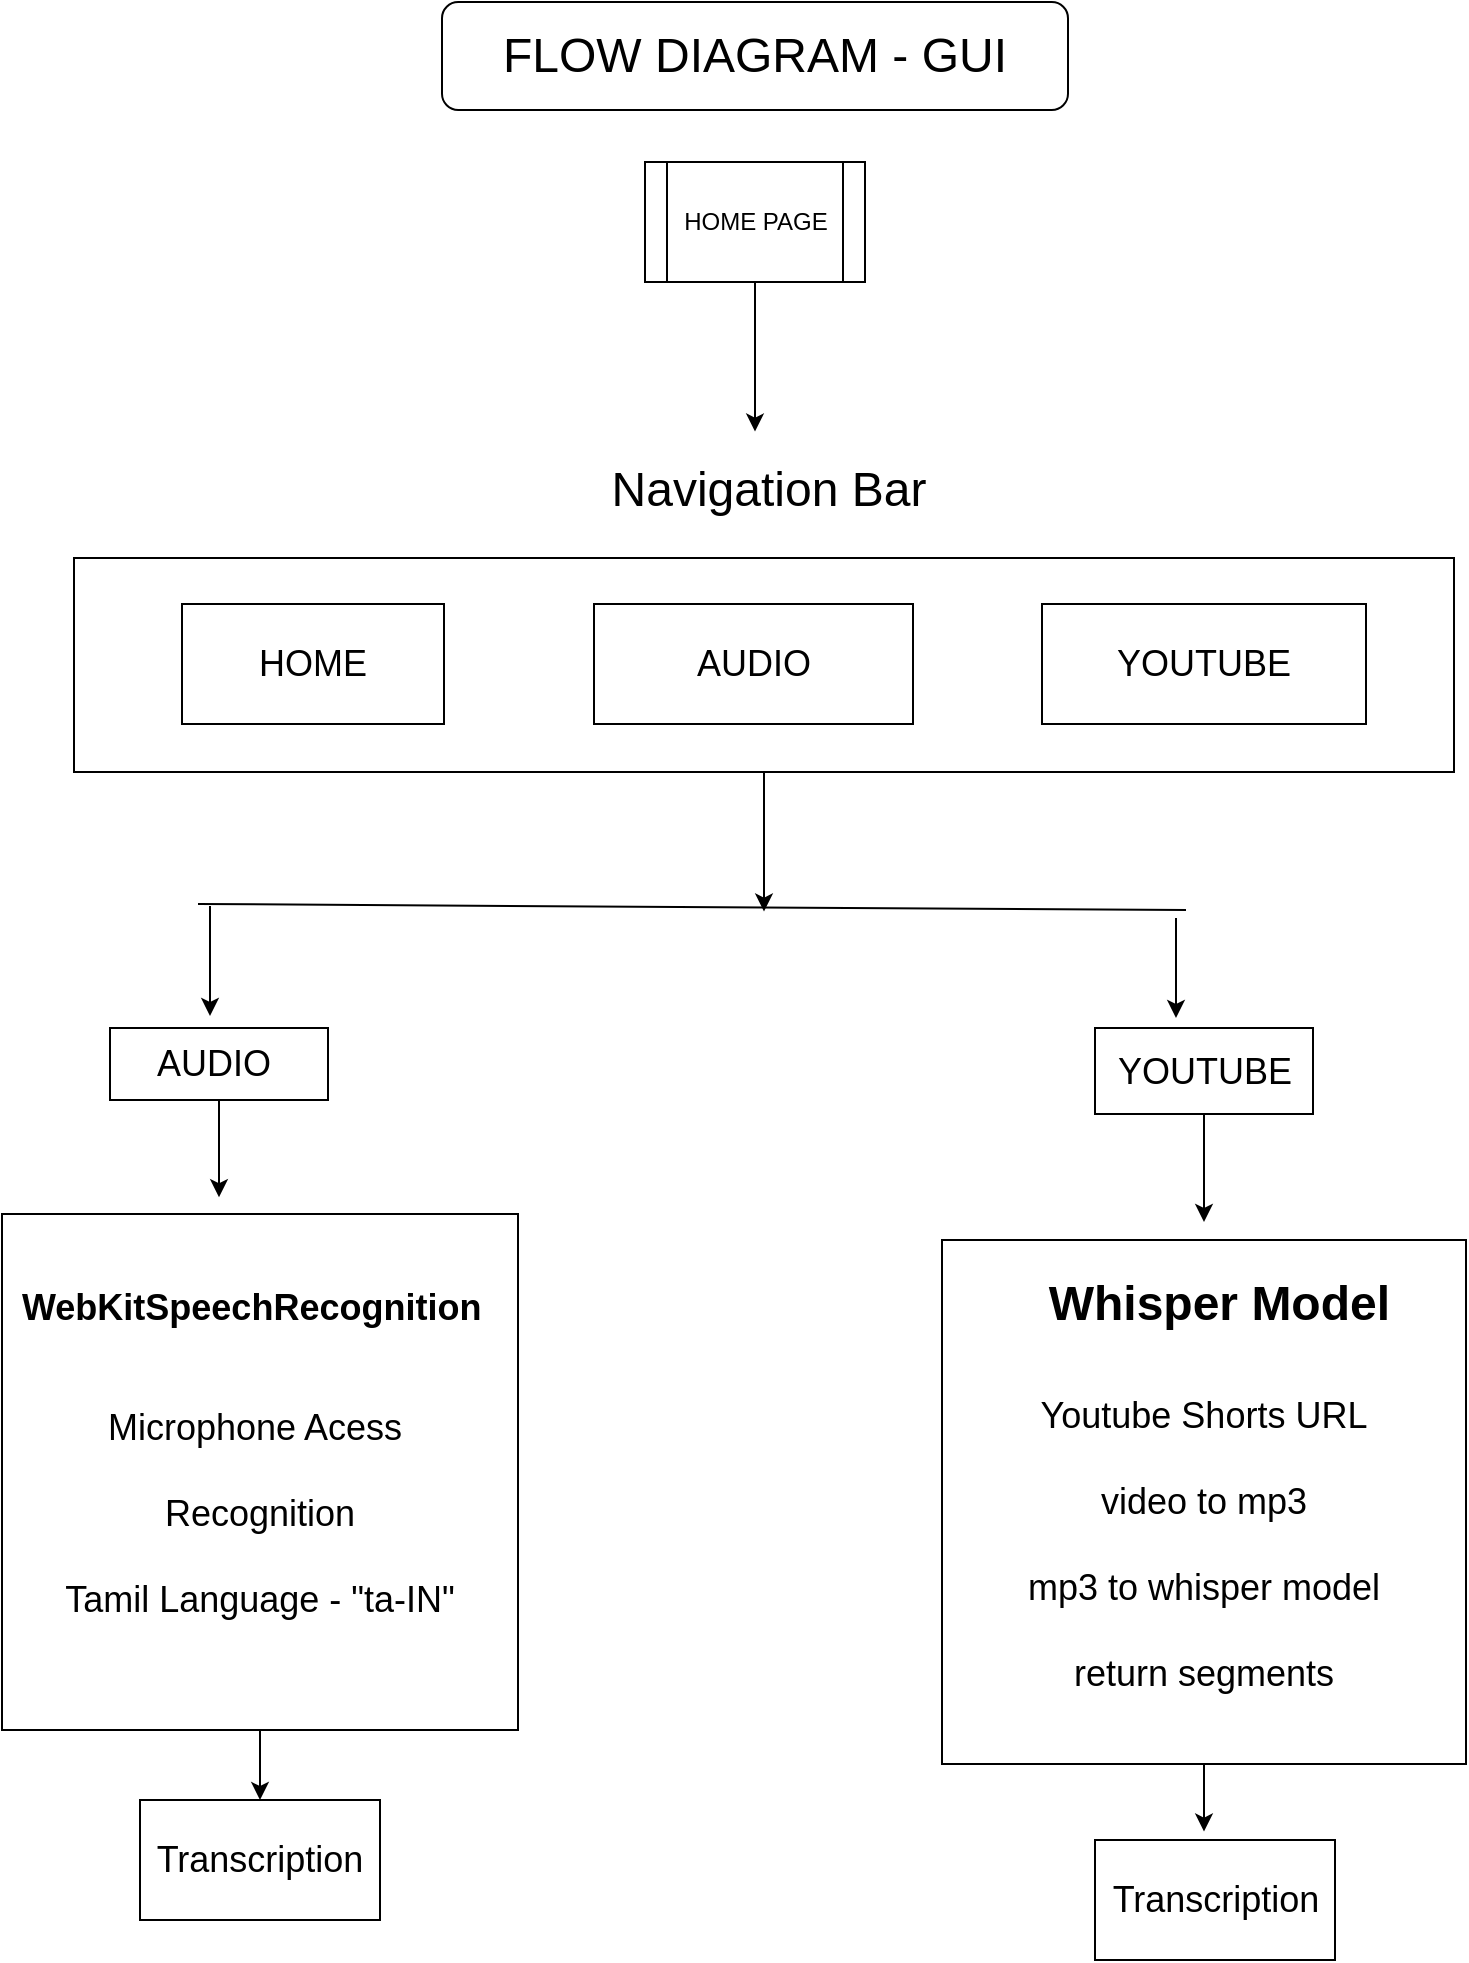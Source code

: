 <mxfile version="24.2.8" type="device">
  <diagram name="Page-1" id="GUUtIKl9vRL_AFnDjM-b">
    <mxGraphModel dx="1796" dy="813" grid="0" gridSize="10" guides="1" tooltips="1" connect="1" arrows="1" fold="1" page="1" pageScale="1" pageWidth="850" pageHeight="1100" math="0" shadow="0">
      <root>
        <mxCell id="0" />
        <mxCell id="1" parent="0" />
        <mxCell id="zbStcVT1LtuY0gi-xSpx-1" value="&lt;font style=&quot;font-size: 24px;&quot;&gt;FLOW DIAGRAM - GUI&lt;/font&gt;" style="rounded=1;whiteSpace=wrap;html=1;" parent="1" vertex="1">
          <mxGeometry x="285" y="33" width="313" height="54" as="geometry" />
        </mxCell>
        <mxCell id="zbStcVT1LtuY0gi-xSpx-26" style="edgeStyle=orthogonalEdgeStyle;rounded=0;orthogonalLoop=1;jettySize=auto;html=1;" parent="1" source="zbStcVT1LtuY0gi-xSpx-4" edge="1">
          <mxGeometry relative="1" as="geometry">
            <mxPoint x="446" y="487.762" as="targetPoint" />
          </mxGeometry>
        </mxCell>
        <mxCell id="zbStcVT1LtuY0gi-xSpx-4" value="" style="rounded=0;whiteSpace=wrap;html=1;" parent="1" vertex="1">
          <mxGeometry x="101" y="311" width="690" height="107" as="geometry" />
        </mxCell>
        <mxCell id="zbStcVT1LtuY0gi-xSpx-13" style="edgeStyle=orthogonalEdgeStyle;rounded=0;orthogonalLoop=1;jettySize=auto;html=1;" parent="1" source="zbStcVT1LtuY0gi-xSpx-6" edge="1">
          <mxGeometry relative="1" as="geometry">
            <mxPoint x="441.5" y="247.762" as="targetPoint" />
          </mxGeometry>
        </mxCell>
        <mxCell id="zbStcVT1LtuY0gi-xSpx-6" value="HOME PAGE" style="shape=process;whiteSpace=wrap;html=1;backgroundOutline=1;" parent="1" vertex="1">
          <mxGeometry x="386.5" y="113" width="110" height="60" as="geometry" />
        </mxCell>
        <mxCell id="zbStcVT1LtuY0gi-xSpx-21" value="&lt;font style=&quot;font-size: 18px;&quot;&gt;HOME&lt;/font&gt;" style="rounded=0;whiteSpace=wrap;html=1;" parent="1" vertex="1">
          <mxGeometry x="155" y="334" width="131" height="60" as="geometry" />
        </mxCell>
        <mxCell id="zbStcVT1LtuY0gi-xSpx-22" value="&lt;font style=&quot;font-size: 18px;&quot;&gt;AUDIO&lt;/font&gt;" style="rounded=0;whiteSpace=wrap;html=1;" parent="1" vertex="1">
          <mxGeometry x="361" y="334" width="159.5" height="60" as="geometry" />
        </mxCell>
        <mxCell id="zbStcVT1LtuY0gi-xSpx-23" value="&lt;font style=&quot;font-size: 18px;&quot;&gt;YOUTUBE&lt;/font&gt;" style="rounded=0;whiteSpace=wrap;html=1;" parent="1" vertex="1">
          <mxGeometry x="585" y="334" width="162" height="60" as="geometry" />
        </mxCell>
        <mxCell id="zbStcVT1LtuY0gi-xSpx-24" value="&lt;font style=&quot;font-size: 24px;&quot;&gt;Navigation Bar&lt;/font&gt;" style="text;html=1;align=center;verticalAlign=middle;whiteSpace=wrap;rounded=0;" parent="1" vertex="1">
          <mxGeometry x="358" y="262" width="180.5" height="30" as="geometry" />
        </mxCell>
        <mxCell id="zbStcVT1LtuY0gi-xSpx-27" value="" style="endArrow=none;html=1;rounded=0;" parent="1" edge="1">
          <mxGeometry width="50" height="50" relative="1" as="geometry">
            <mxPoint x="163" y="484" as="sourcePoint" />
            <mxPoint x="657" y="487" as="targetPoint" />
          </mxGeometry>
        </mxCell>
        <mxCell id="zbStcVT1LtuY0gi-xSpx-28" value="" style="endArrow=classic;html=1;rounded=0;" parent="1" edge="1">
          <mxGeometry width="50" height="50" relative="1" as="geometry">
            <mxPoint x="169" y="485" as="sourcePoint" />
            <mxPoint x="169" y="540" as="targetPoint" />
          </mxGeometry>
        </mxCell>
        <mxCell id="zbStcVT1LtuY0gi-xSpx-29" value="" style="endArrow=classic;html=1;rounded=0;" parent="1" edge="1">
          <mxGeometry width="50" height="50" relative="1" as="geometry">
            <mxPoint x="652" y="491" as="sourcePoint" />
            <mxPoint x="652" y="541" as="targetPoint" />
          </mxGeometry>
        </mxCell>
        <mxCell id="zbStcVT1LtuY0gi-xSpx-32" style="edgeStyle=orthogonalEdgeStyle;rounded=0;orthogonalLoop=1;jettySize=auto;html=1;" parent="1" source="zbStcVT1LtuY0gi-xSpx-30" edge="1">
          <mxGeometry relative="1" as="geometry">
            <mxPoint x="173.5" y="630.619" as="targetPoint" />
          </mxGeometry>
        </mxCell>
        <mxCell id="zbStcVT1LtuY0gi-xSpx-30" value="&lt;font style=&quot;font-size: 18px;&quot;&gt;AUDIO&amp;nbsp;&lt;/font&gt;" style="rounded=0;whiteSpace=wrap;html=1;" parent="1" vertex="1">
          <mxGeometry x="119" y="546" width="109" height="36" as="geometry" />
        </mxCell>
        <mxCell id="zbStcVT1LtuY0gi-xSpx-33" style="edgeStyle=orthogonalEdgeStyle;rounded=0;orthogonalLoop=1;jettySize=auto;html=1;" parent="1" source="zbStcVT1LtuY0gi-xSpx-31" edge="1">
          <mxGeometry relative="1" as="geometry">
            <mxPoint x="666" y="643" as="targetPoint" />
          </mxGeometry>
        </mxCell>
        <mxCell id="zbStcVT1LtuY0gi-xSpx-31" value="&lt;span style=&quot;font-size: 18px;&quot;&gt;YOUTUBE&lt;/span&gt;" style="rounded=0;whiteSpace=wrap;html=1;" parent="1" vertex="1">
          <mxGeometry x="611.5" y="546" width="109" height="43" as="geometry" />
        </mxCell>
        <mxCell id="zbStcVT1LtuY0gi-xSpx-41" style="edgeStyle=orthogonalEdgeStyle;rounded=0;orthogonalLoop=1;jettySize=auto;html=1;entryX=0.5;entryY=0;entryDx=0;entryDy=0;" parent="1" source="zbStcVT1LtuY0gi-xSpx-34" target="zbStcVT1LtuY0gi-xSpx-40" edge="1">
          <mxGeometry relative="1" as="geometry" />
        </mxCell>
        <mxCell id="zbStcVT1LtuY0gi-xSpx-34" value="&lt;font style=&quot;font-size: 18px;&quot;&gt;&lt;br&gt;&lt;br&gt;&lt;br&gt;&lt;font style=&quot;&quot;&gt;Microphone Acess&amp;nbsp;&lt;br&gt;&lt;/font&gt;&lt;br&gt;&lt;font style=&quot;&quot;&gt;Recognition&lt;/font&gt;&lt;br&gt;&lt;br&gt;&lt;font style=&quot;&quot;&gt;Tamil Language - &quot;ta-IN&quot;&lt;br&gt;&lt;/font&gt;&lt;br&gt;&lt;/font&gt;" style="whiteSpace=wrap;html=1;aspect=fixed;" parent="1" vertex="1">
          <mxGeometry x="65" y="639" width="258" height="258" as="geometry" />
        </mxCell>
        <mxCell id="zbStcVT1LtuY0gi-xSpx-44" style="edgeStyle=orthogonalEdgeStyle;rounded=0;orthogonalLoop=1;jettySize=auto;html=1;" parent="1" source="zbStcVT1LtuY0gi-xSpx-35" edge="1">
          <mxGeometry relative="1" as="geometry">
            <mxPoint x="666.0" y="947.762" as="targetPoint" />
          </mxGeometry>
        </mxCell>
        <mxCell id="zbStcVT1LtuY0gi-xSpx-35" value="&lt;font style=&quot;font-size: 18px;&quot;&gt;&lt;br&gt;&lt;br&gt;Youtube Shorts URL&lt;br&gt;&lt;br&gt;video to mp3&lt;br&gt;&lt;br&gt;mp3 to whisper model&lt;br&gt;&lt;br&gt;return segments&lt;/font&gt;" style="whiteSpace=wrap;html=1;aspect=fixed;" parent="1" vertex="1">
          <mxGeometry x="535" y="652" width="262" height="262" as="geometry" />
        </mxCell>
        <mxCell id="zbStcVT1LtuY0gi-xSpx-38" value="&lt;h1&gt;&lt;span style=&quot;background-color: initial;&quot;&gt;&lt;font style=&quot;font-size: 18px;&quot;&gt;WebKitSpeechRecognition&lt;/font&gt;&lt;/span&gt;&lt;/h1&gt;&lt;h1&gt;&lt;br&gt;&lt;/h1&gt;" style="text;html=1;spacing=5;spacingTop=-20;whiteSpace=wrap;overflow=hidden;rounded=0;" parent="1" vertex="1">
          <mxGeometry x="70" y="664" width="246" height="43" as="geometry" />
        </mxCell>
        <mxCell id="zbStcVT1LtuY0gi-xSpx-39" value="&lt;h1&gt;&lt;span style=&quot;white-space: pre;&quot;&gt;&#x9;&lt;/span&gt;Whisper Model&lt;br&gt;&lt;/h1&gt;" style="text;html=1;spacing=5;spacingTop=-20;whiteSpace=wrap;overflow=hidden;rounded=0;" parent="1" vertex="1">
          <mxGeometry x="530" y="664" width="246" height="43" as="geometry" />
        </mxCell>
        <mxCell id="zbStcVT1LtuY0gi-xSpx-40" value="&lt;font style=&quot;font-size: 18px;&quot;&gt;Transcription&lt;/font&gt;" style="rounded=0;whiteSpace=wrap;html=1;" parent="1" vertex="1">
          <mxGeometry x="134" y="932" width="120" height="60" as="geometry" />
        </mxCell>
        <mxCell id="zbStcVT1LtuY0gi-xSpx-43" value="&lt;font style=&quot;font-size: 18px;&quot;&gt;Transcription&lt;/font&gt;" style="rounded=0;whiteSpace=wrap;html=1;" parent="1" vertex="1">
          <mxGeometry x="611.5" y="952" width="120" height="60" as="geometry" />
        </mxCell>
      </root>
    </mxGraphModel>
  </diagram>
</mxfile>
